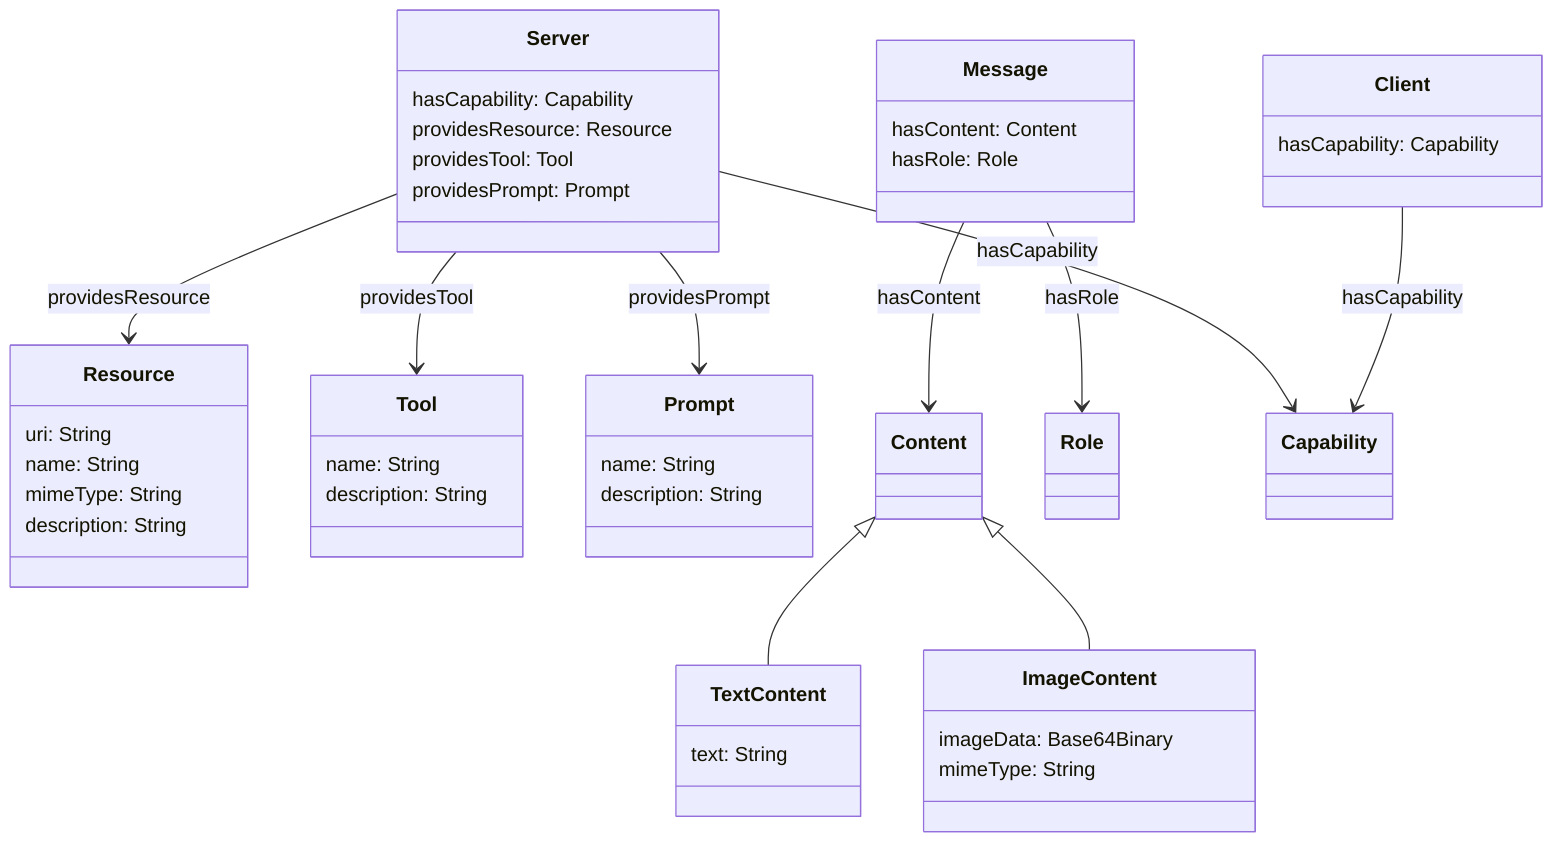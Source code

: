 classDiagram
    class Server {
        hasCapability: Capability
        providesResource: Resource
        providesTool: Tool
        providesPrompt: Prompt
    }

    class Client {
        hasCapability: Capability
    }

    class Resource {
        uri: String
        name: String
        mimeType: String
        description: String
    }

    class Tool {
        name: String
        description: String
    }

    class Prompt {
        name: String
        description: String
    }

    class Message {
        hasContent: Content
        hasRole: Role
    }

    class Content

    class TextContent {
        text: String
    }

    class ImageContent {
        imageData: Base64Binary
        mimeType: String
    }

    class Role

    class Capability

    Server --> Capability : hasCapability
    Client --> Capability : hasCapability
    Server --> Resource : providesResource
    Server --> Tool : providesTool
    Server --> Prompt : providesPrompt
    Message --> Content : hasContent
    Message --> Role : hasRole

    Content <|-- TextContent
    Content <|-- ImageContent